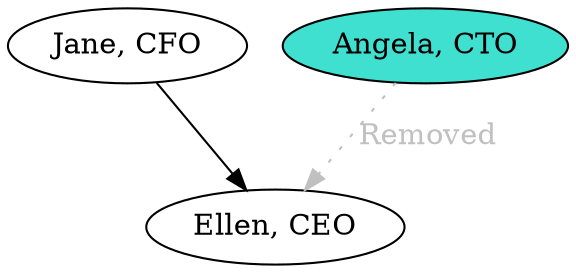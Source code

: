 digraph {
  ceo[label="Ellen, CEO"];
  cfo[label="Jane, CFO"];
  cto[label="Angela, CTO", fillcolor="turquoise", style="filled"];


  cto-> ceo[style="dotted", label="Removed", color="gray", fontcolor="grey"];
  cfo -> ceo;
}
